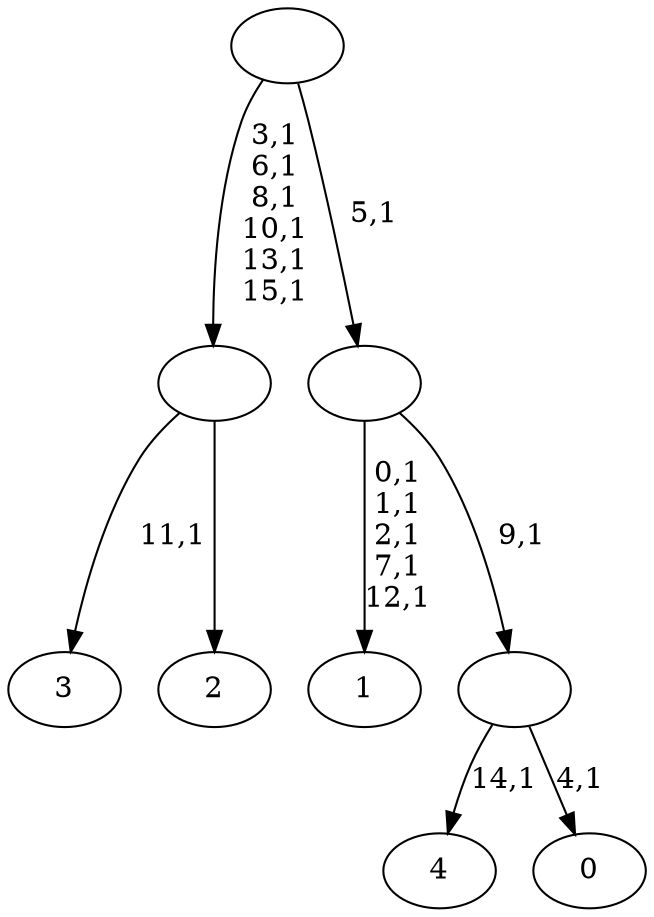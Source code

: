 digraph T {
	21 [label="4"]
	19 [label="3"]
	17 [label="2"]
	16 [label=""]
	10 [label="1"]
	4 [label="0"]
	2 [label=""]
	1 [label=""]
	0 [label=""]
	16 -> 19 [label="11,1"]
	16 -> 17 [label=""]
	2 -> 4 [label="4,1"]
	2 -> 21 [label="14,1"]
	1 -> 10 [label="0,1\n1,1\n2,1\n7,1\n12,1"]
	1 -> 2 [label="9,1"]
	0 -> 16 [label="3,1\n6,1\n8,1\n10,1\n13,1\n15,1"]
	0 -> 1 [label="5,1"]
}

